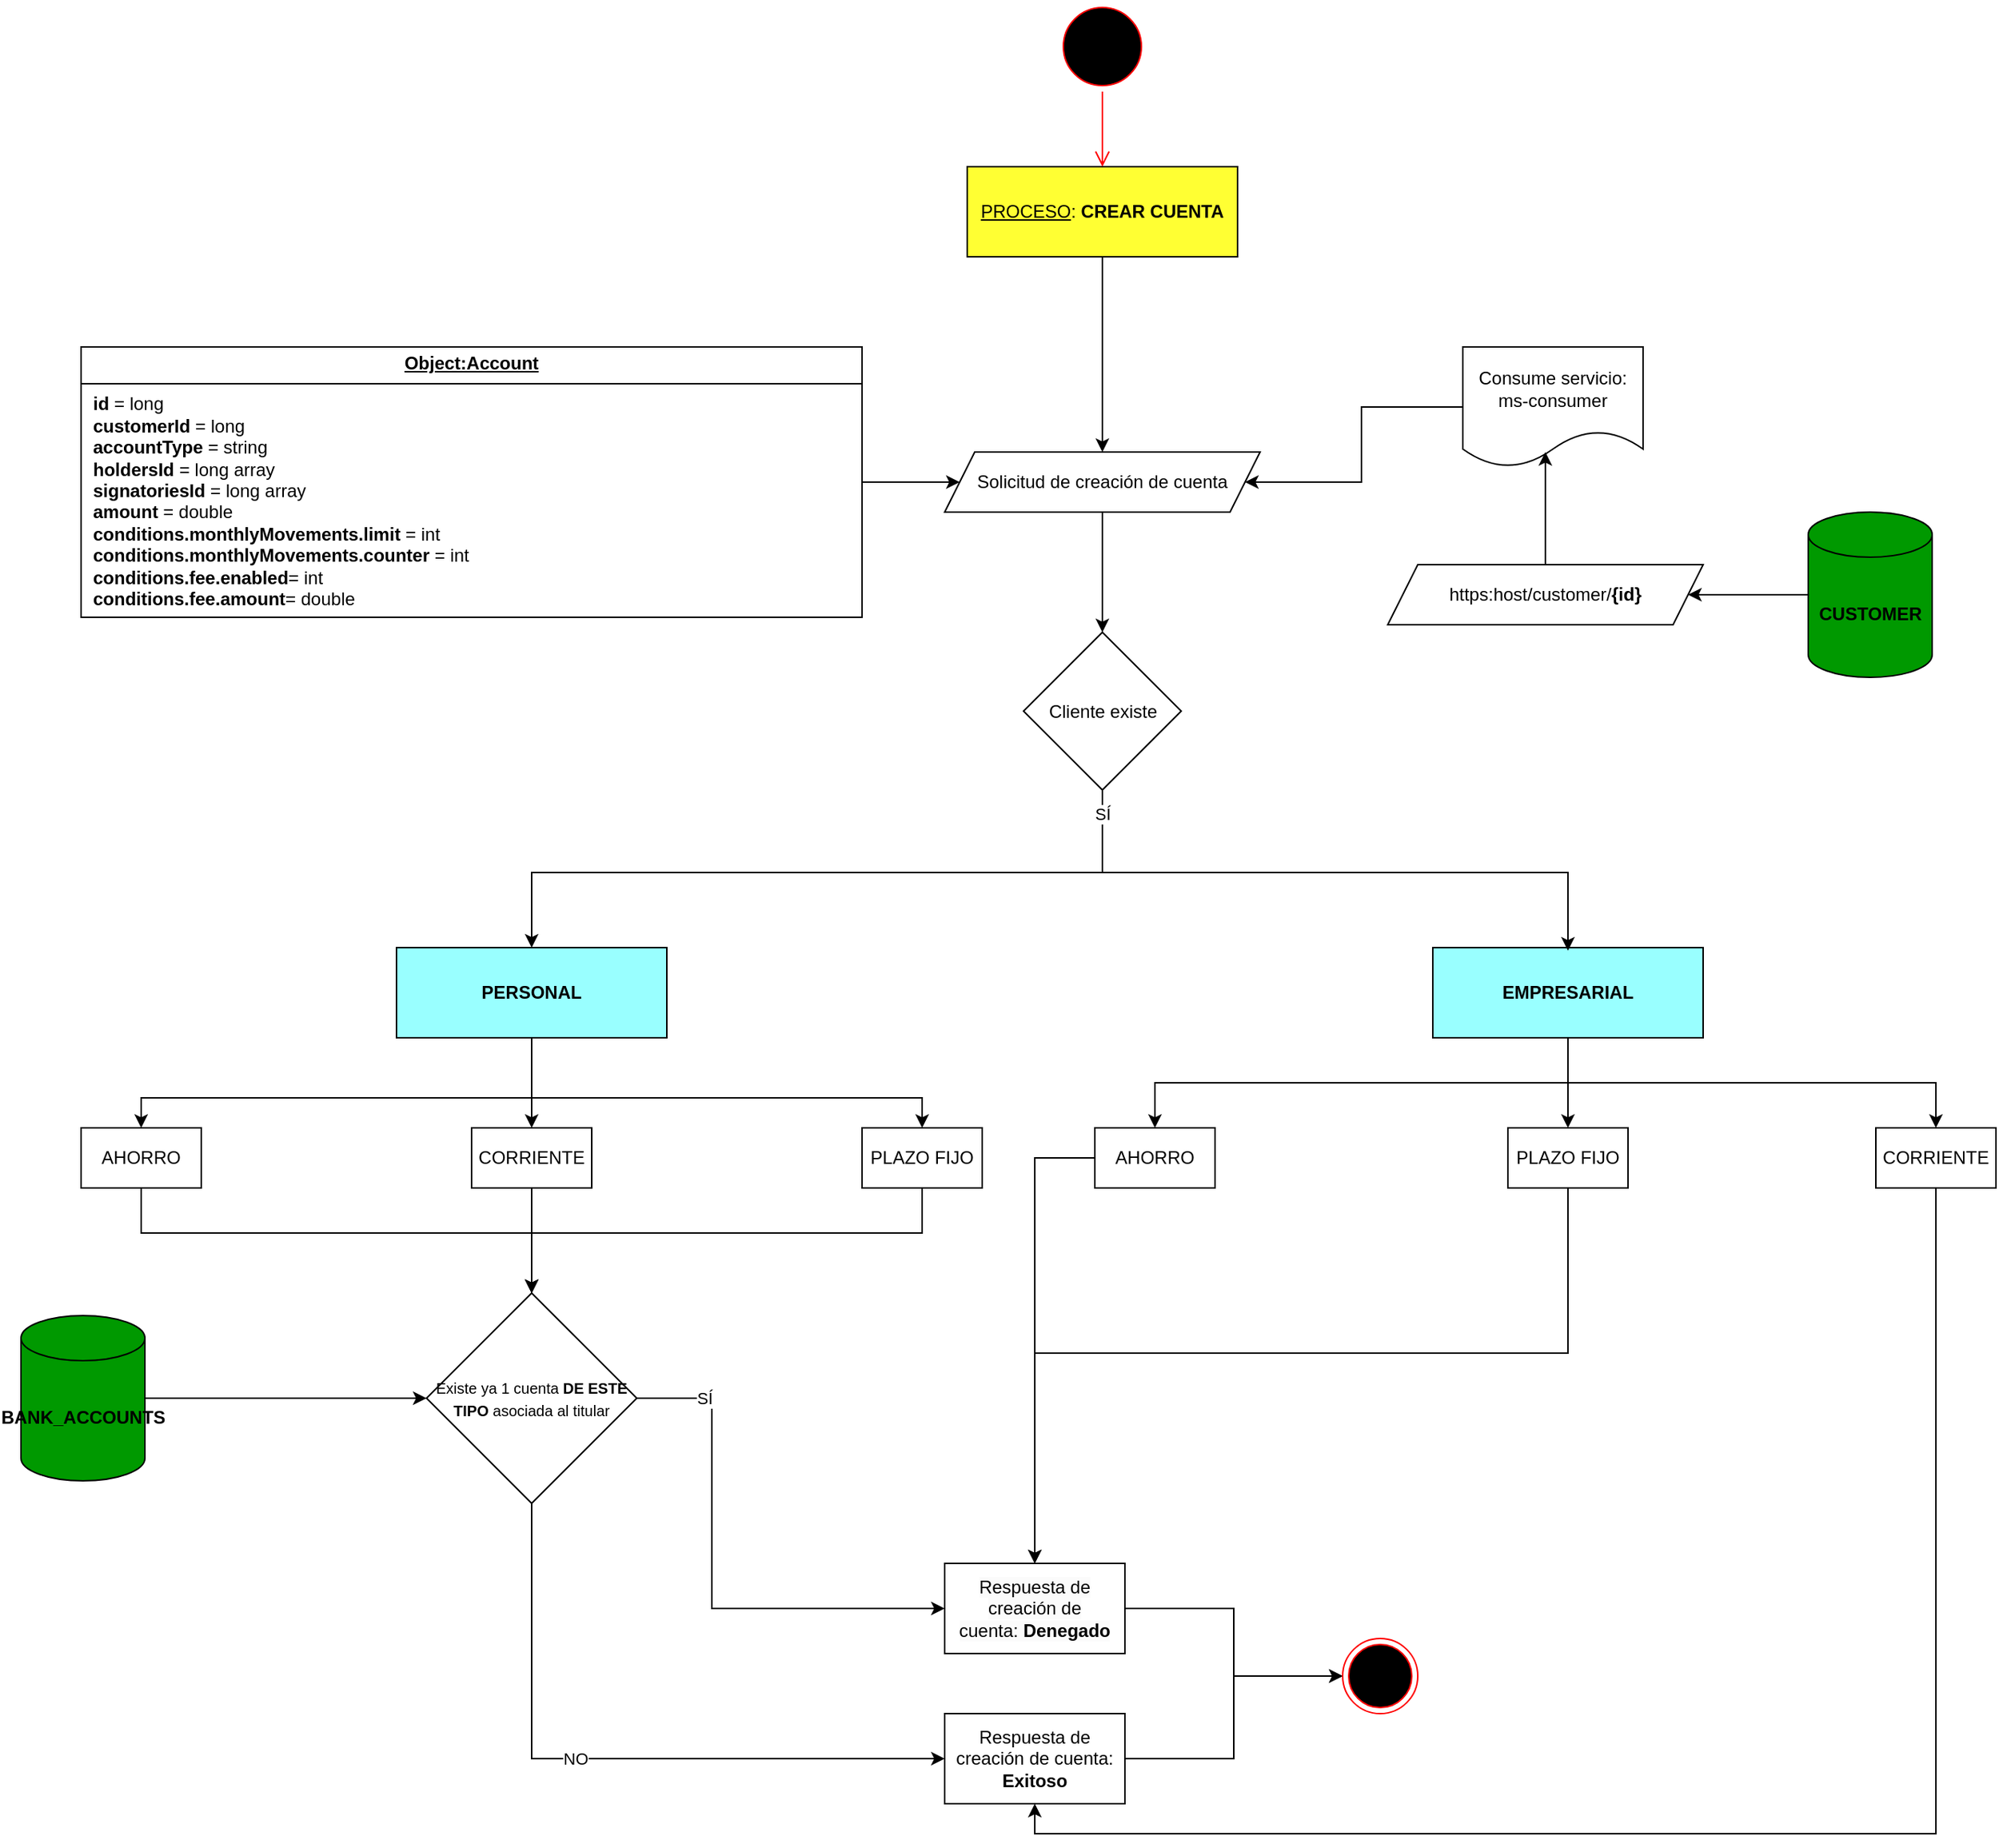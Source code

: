 <mxfile version="24.4.4" type="device">
  <diagram name="Page-1" id="L43IKt63solKVQ7qY9LO">
    <mxGraphModel dx="2444" dy="1843" grid="1" gridSize="10" guides="1" tooltips="1" connect="1" arrows="1" fold="1" page="1" pageScale="1" pageWidth="850" pageHeight="1100" math="0" shadow="0">
      <root>
        <mxCell id="0" />
        <mxCell id="1" parent="0" />
        <mxCell id="Bhmwx9g02cNJalvkNO_Q-17" style="edgeStyle=orthogonalEdgeStyle;rounded=0;orthogonalLoop=1;jettySize=auto;html=1;entryX=0.5;entryY=0;entryDx=0;entryDy=0;" edge="1" parent="1" source="Bhmwx9g02cNJalvkNO_Q-2" target="Bhmwx9g02cNJalvkNO_Q-20">
          <mxGeometry relative="1" as="geometry">
            <mxPoint x="130" y="250" as="targetPoint" />
          </mxGeometry>
        </mxCell>
        <mxCell id="Bhmwx9g02cNJalvkNO_Q-49" style="edgeStyle=orthogonalEdgeStyle;rounded=0;orthogonalLoop=1;jettySize=auto;html=1;entryX=0.5;entryY=0;entryDx=0;entryDy=0;" edge="1" parent="1" source="Bhmwx9g02cNJalvkNO_Q-2" target="Bhmwx9g02cNJalvkNO_Q-19">
          <mxGeometry relative="1" as="geometry">
            <Array as="points">
              <mxPoint x="30" y="130" />
              <mxPoint x="290" y="130" />
            </Array>
          </mxGeometry>
        </mxCell>
        <mxCell id="Bhmwx9g02cNJalvkNO_Q-55" style="edgeStyle=orthogonalEdgeStyle;rounded=0;orthogonalLoop=1;jettySize=auto;html=1;entryX=0.5;entryY=0;entryDx=0;entryDy=0;" edge="1" parent="1" source="Bhmwx9g02cNJalvkNO_Q-2" target="Bhmwx9g02cNJalvkNO_Q-13">
          <mxGeometry relative="1" as="geometry">
            <Array as="points">
              <mxPoint x="30" y="130" />
              <mxPoint x="-230" y="130" />
            </Array>
          </mxGeometry>
        </mxCell>
        <mxCell id="Bhmwx9g02cNJalvkNO_Q-2" value="&lt;b style=&quot;&quot;&gt;PERSONAL&lt;/b&gt;" style="whiteSpace=wrap;html=1;fillColor=#99FFFF;" vertex="1" parent="1">
          <mxGeometry x="-60" y="30" width="180" height="60" as="geometry" />
        </mxCell>
        <mxCell id="Bhmwx9g02cNJalvkNO_Q-88" style="edgeStyle=orthogonalEdgeStyle;rounded=0;orthogonalLoop=1;jettySize=auto;html=1;exitX=0;exitY=0.5;exitDx=0;exitDy=0;entryX=1;entryY=0.5;entryDx=0;entryDy=0;" edge="1" parent="1" source="Bhmwx9g02cNJalvkNO_Q-11" target="Bhmwx9g02cNJalvkNO_Q-78">
          <mxGeometry relative="1" as="geometry" />
        </mxCell>
        <mxCell id="Bhmwx9g02cNJalvkNO_Q-11" value="Consume servicio: ms-consumer" style="shape=document;whiteSpace=wrap;html=1;boundedLbl=1;" vertex="1" parent="1">
          <mxGeometry x="650" y="-370" width="120" height="80" as="geometry" />
        </mxCell>
        <mxCell id="Bhmwx9g02cNJalvkNO_Q-56" style="edgeStyle=orthogonalEdgeStyle;rounded=0;orthogonalLoop=1;jettySize=auto;html=1;entryX=0.5;entryY=0;entryDx=0;entryDy=0;" edge="1" parent="1" source="Bhmwx9g02cNJalvkNO_Q-13" target="Bhmwx9g02cNJalvkNO_Q-27">
          <mxGeometry relative="1" as="geometry">
            <Array as="points">
              <mxPoint x="-230" y="220" />
              <mxPoint x="30" y="220" />
            </Array>
          </mxGeometry>
        </mxCell>
        <mxCell id="Bhmwx9g02cNJalvkNO_Q-13" value="AHORRO" style="whiteSpace=wrap;html=1;fillColor=default;" vertex="1" parent="1">
          <mxGeometry x="-270" y="150" width="80" height="40" as="geometry" />
        </mxCell>
        <mxCell id="Bhmwx9g02cNJalvkNO_Q-53" style="edgeStyle=orthogonalEdgeStyle;rounded=0;orthogonalLoop=1;jettySize=auto;html=1;entryX=0.5;entryY=0;entryDx=0;entryDy=0;" edge="1" parent="1" source="Bhmwx9g02cNJalvkNO_Q-19" target="Bhmwx9g02cNJalvkNO_Q-27">
          <mxGeometry relative="1" as="geometry">
            <Array as="points">
              <mxPoint x="290" y="220" />
              <mxPoint x="30" y="220" />
            </Array>
          </mxGeometry>
        </mxCell>
        <mxCell id="Bhmwx9g02cNJalvkNO_Q-19" value="PLAZO FIJO" style="whiteSpace=wrap;html=1;fillColor=default;" vertex="1" parent="1">
          <mxGeometry x="250" y="150" width="80" height="40" as="geometry" />
        </mxCell>
        <mxCell id="Bhmwx9g02cNJalvkNO_Q-52" style="edgeStyle=orthogonalEdgeStyle;rounded=0;orthogonalLoop=1;jettySize=auto;html=1;entryX=0.5;entryY=0;entryDx=0;entryDy=0;" edge="1" parent="1" source="Bhmwx9g02cNJalvkNO_Q-20" target="Bhmwx9g02cNJalvkNO_Q-27">
          <mxGeometry relative="1" as="geometry" />
        </mxCell>
        <mxCell id="Bhmwx9g02cNJalvkNO_Q-20" value="CORRIENTE" style="whiteSpace=wrap;html=1;fillColor=default;" vertex="1" parent="1">
          <mxGeometry x="-10" y="150" width="80" height="40" as="geometry" />
        </mxCell>
        <mxCell id="Bhmwx9g02cNJalvkNO_Q-54" style="edgeStyle=orthogonalEdgeStyle;rounded=0;orthogonalLoop=1;jettySize=auto;html=1;entryX=0;entryY=0.5;entryDx=0;entryDy=0;" edge="1" parent="1" source="Bhmwx9g02cNJalvkNO_Q-23" target="Bhmwx9g02cNJalvkNO_Q-27">
          <mxGeometry relative="1" as="geometry" />
        </mxCell>
        <mxCell id="Bhmwx9g02cNJalvkNO_Q-23" value="&lt;b&gt;BANK_ACCOUNTS&lt;/b&gt;" style="shape=cylinder3;whiteSpace=wrap;html=1;boundedLbl=1;backgroundOutline=1;size=15;fillColor=#009900;" vertex="1" parent="1">
          <mxGeometry x="-310" y="275" width="82.5" height="110" as="geometry" />
        </mxCell>
        <mxCell id="Bhmwx9g02cNJalvkNO_Q-33" value="NO" style="edgeStyle=orthogonalEdgeStyle;rounded=0;orthogonalLoop=1;jettySize=auto;html=1;exitX=0.5;exitY=1;exitDx=0;exitDy=0;entryX=0;entryY=0.5;entryDx=0;entryDy=0;" edge="1" parent="1" source="Bhmwx9g02cNJalvkNO_Q-27" target="Bhmwx9g02cNJalvkNO_Q-31">
          <mxGeometry x="-0.106" relative="1" as="geometry">
            <mxPoint x="20" y="650" as="targetPoint" />
            <Array as="points">
              <mxPoint x="30" y="570" />
            </Array>
            <mxPoint as="offset" />
          </mxGeometry>
        </mxCell>
        <mxCell id="Bhmwx9g02cNJalvkNO_Q-58" value="" style="edgeStyle=orthogonalEdgeStyle;rounded=0;orthogonalLoop=1;jettySize=auto;html=1;" edge="1" parent="1" source="Bhmwx9g02cNJalvkNO_Q-27" target="Bhmwx9g02cNJalvkNO_Q-57">
          <mxGeometry relative="1" as="geometry">
            <Array as="points">
              <mxPoint x="150" y="330" />
            </Array>
          </mxGeometry>
        </mxCell>
        <mxCell id="Bhmwx9g02cNJalvkNO_Q-59" value="SÍ" style="edgeLabel;html=1;align=center;verticalAlign=middle;resizable=0;points=[];" vertex="1" connectable="0" parent="Bhmwx9g02cNJalvkNO_Q-58">
          <mxGeometry x="-0.742" relative="1" as="geometry">
            <mxPoint as="offset" />
          </mxGeometry>
        </mxCell>
        <mxCell id="Bhmwx9g02cNJalvkNO_Q-27" value="&lt;font style=&quot;font-size: 10px;&quot;&gt;Existe ya 1 cuenta &lt;b&gt;DE ESTE TIPO&amp;nbsp;&lt;/b&gt;asociada al titular&lt;/font&gt;" style="rhombus;whiteSpace=wrap;html=1;" vertex="1" parent="1">
          <mxGeometry x="-40" y="260" width="140" height="140" as="geometry" />
        </mxCell>
        <mxCell id="Bhmwx9g02cNJalvkNO_Q-100" style="edgeStyle=orthogonalEdgeStyle;rounded=0;orthogonalLoop=1;jettySize=auto;html=1;entryX=0;entryY=0.5;entryDx=0;entryDy=0;" edge="1" parent="1" source="Bhmwx9g02cNJalvkNO_Q-31" target="Bhmwx9g02cNJalvkNO_Q-80">
          <mxGeometry relative="1" as="geometry" />
        </mxCell>
        <mxCell id="Bhmwx9g02cNJalvkNO_Q-31" value="Respuesta de creación de cuenta: &lt;b&gt;Exitoso&lt;/b&gt;" style="whiteSpace=wrap;html=1;" vertex="1" parent="1">
          <mxGeometry x="305" y="540" width="120" height="60" as="geometry" />
        </mxCell>
        <mxCell id="Bhmwx9g02cNJalvkNO_Q-83" value="" style="edgeStyle=orthogonalEdgeStyle;rounded=0;orthogonalLoop=1;jettySize=auto;html=1;" edge="1" parent="1" source="Bhmwx9g02cNJalvkNO_Q-40" target="Bhmwx9g02cNJalvkNO_Q-78">
          <mxGeometry relative="1" as="geometry" />
        </mxCell>
        <mxCell id="Bhmwx9g02cNJalvkNO_Q-40" value="&lt;u&gt;PROCESO&lt;/u&gt;:&lt;b&gt; CREAR CUENTA&lt;/b&gt;" style="whiteSpace=wrap;html=1;fillColor=#FFFF33;" vertex="1" parent="1">
          <mxGeometry x="320" y="-490" width="180" height="60" as="geometry" />
        </mxCell>
        <mxCell id="Bhmwx9g02cNJalvkNO_Q-92" style="edgeStyle=orthogonalEdgeStyle;rounded=0;orthogonalLoop=1;jettySize=auto;html=1;entryX=0.5;entryY=0;entryDx=0;entryDy=0;" edge="1" parent="1" source="Bhmwx9g02cNJalvkNO_Q-42" target="Bhmwx9g02cNJalvkNO_Q-91">
          <mxGeometry relative="1" as="geometry" />
        </mxCell>
        <mxCell id="Bhmwx9g02cNJalvkNO_Q-93" style="edgeStyle=orthogonalEdgeStyle;rounded=0;orthogonalLoop=1;jettySize=auto;html=1;entryX=0.5;entryY=0;entryDx=0;entryDy=0;" edge="1" parent="1" source="Bhmwx9g02cNJalvkNO_Q-42" target="Bhmwx9g02cNJalvkNO_Q-89">
          <mxGeometry relative="1" as="geometry">
            <Array as="points">
              <mxPoint x="720" y="120" />
              <mxPoint x="445" y="120" />
            </Array>
          </mxGeometry>
        </mxCell>
        <mxCell id="Bhmwx9g02cNJalvkNO_Q-94" style="edgeStyle=orthogonalEdgeStyle;rounded=0;orthogonalLoop=1;jettySize=auto;html=1;" edge="1" parent="1" source="Bhmwx9g02cNJalvkNO_Q-42" target="Bhmwx9g02cNJalvkNO_Q-90">
          <mxGeometry relative="1" as="geometry">
            <Array as="points">
              <mxPoint x="720" y="120" />
              <mxPoint x="965" y="120" />
            </Array>
          </mxGeometry>
        </mxCell>
        <mxCell id="Bhmwx9g02cNJalvkNO_Q-42" value="&lt;b style=&quot;&quot;&gt;EMPRESARIAL&lt;/b&gt;" style="whiteSpace=wrap;html=1;fillColor=#99FFFF;" vertex="1" parent="1">
          <mxGeometry x="630" y="30" width="180" height="60" as="geometry" />
        </mxCell>
        <mxCell id="Bhmwx9g02cNJalvkNO_Q-98" style="edgeStyle=orthogonalEdgeStyle;rounded=0;orthogonalLoop=1;jettySize=auto;html=1;entryX=0;entryY=0.5;entryDx=0;entryDy=0;" edge="1" parent="1" source="Bhmwx9g02cNJalvkNO_Q-57" target="Bhmwx9g02cNJalvkNO_Q-80">
          <mxGeometry relative="1" as="geometry" />
        </mxCell>
        <mxCell id="Bhmwx9g02cNJalvkNO_Q-57" value="&lt;br&gt;&lt;span style=&quot;color: rgb(0, 0, 0); font-family: Helvetica; font-size: 12px; font-style: normal; font-variant-ligatures: normal; font-variant-caps: normal; font-weight: 400; letter-spacing: normal; orphans: 2; text-align: center; text-indent: 0px; text-transform: none; widows: 2; word-spacing: 0px; -webkit-text-stroke-width: 0px; white-space: normal; background-color: rgb(251, 251, 251); text-decoration-thickness: initial; text-decoration-style: initial; text-decoration-color: initial; display: inline !important; float: none;&quot;&gt;Respuesta de creación de cuenta:&lt;span&gt;&amp;nbsp;&lt;/span&gt;&lt;/span&gt;&lt;b style=&quot;forced-color-adjust: none; color: rgb(0, 0, 0); font-family: Helvetica; font-size: 12px; font-style: normal; font-variant-ligatures: normal; font-variant-caps: normal; letter-spacing: normal; orphans: 2; text-align: center; text-indent: 0px; text-transform: none; widows: 2; word-spacing: 0px; -webkit-text-stroke-width: 0px; white-space: normal; background-color: rgb(251, 251, 251); text-decoration-thickness: initial; text-decoration-style: initial; text-decoration-color: initial;&quot;&gt;Denegado&lt;/b&gt;&lt;div&gt;&lt;br&gt;&lt;/div&gt;" style="whiteSpace=wrap;html=1;" vertex="1" parent="1">
          <mxGeometry x="305" y="440" width="120" height="60" as="geometry" />
        </mxCell>
        <mxCell id="Bhmwx9g02cNJalvkNO_Q-72" style="edgeStyle=orthogonalEdgeStyle;rounded=0;orthogonalLoop=1;jettySize=auto;html=1;entryX=0.5;entryY=0;entryDx=0;entryDy=0;" edge="1" parent="1" source="Bhmwx9g02cNJalvkNO_Q-69" target="Bhmwx9g02cNJalvkNO_Q-2">
          <mxGeometry relative="1" as="geometry">
            <Array as="points">
              <mxPoint x="410" y="-20" />
              <mxPoint x="30" y="-20" />
            </Array>
          </mxGeometry>
        </mxCell>
        <mxCell id="Bhmwx9g02cNJalvkNO_Q-69" value="Cliente existe" style="rhombus;whiteSpace=wrap;html=1;" vertex="1" parent="1">
          <mxGeometry x="357.5" y="-180" width="105" height="105" as="geometry" />
        </mxCell>
        <mxCell id="Bhmwx9g02cNJalvkNO_Q-73" style="edgeStyle=orthogonalEdgeStyle;rounded=0;orthogonalLoop=1;jettySize=auto;html=1;" edge="1" parent="1" source="Bhmwx9g02cNJalvkNO_Q-69">
          <mxGeometry relative="1" as="geometry">
            <mxPoint x="720" y="32" as="targetPoint" />
            <Array as="points">
              <mxPoint x="410" y="-20" />
              <mxPoint x="720" y="-20" />
              <mxPoint x="720" y="32" />
            </Array>
          </mxGeometry>
        </mxCell>
        <mxCell id="Bhmwx9g02cNJalvkNO_Q-74" value="SÍ" style="edgeLabel;html=1;align=center;verticalAlign=middle;resizable=0;points=[];" vertex="1" connectable="0" parent="Bhmwx9g02cNJalvkNO_Q-73">
          <mxGeometry x="-0.925" relative="1" as="geometry">
            <mxPoint as="offset" />
          </mxGeometry>
        </mxCell>
        <mxCell id="Bhmwx9g02cNJalvkNO_Q-107" style="edgeStyle=orthogonalEdgeStyle;rounded=0;orthogonalLoop=1;jettySize=auto;html=1;" edge="1" parent="1" source="Bhmwx9g02cNJalvkNO_Q-75" target="Bhmwx9g02cNJalvkNO_Q-77">
          <mxGeometry relative="1" as="geometry" />
        </mxCell>
        <mxCell id="Bhmwx9g02cNJalvkNO_Q-75" value="&lt;b&gt;CUSTOMER&lt;/b&gt;" style="shape=cylinder3;whiteSpace=wrap;html=1;boundedLbl=1;backgroundOutline=1;size=15;fillColor=#009900;" vertex="1" parent="1">
          <mxGeometry x="880" y="-260" width="82.5" height="110" as="geometry" />
        </mxCell>
        <mxCell id="Bhmwx9g02cNJalvkNO_Q-77" value="https:host/customer/&lt;b&gt;{id}&lt;/b&gt;" style="shape=parallelogram;perimeter=parallelogramPerimeter;whiteSpace=wrap;html=1;fixedSize=1;" vertex="1" parent="1">
          <mxGeometry x="600" y="-225" width="210" height="40" as="geometry" />
        </mxCell>
        <mxCell id="Bhmwx9g02cNJalvkNO_Q-85" style="edgeStyle=orthogonalEdgeStyle;rounded=0;orthogonalLoop=1;jettySize=auto;html=1;entryX=0.5;entryY=0;entryDx=0;entryDy=0;" edge="1" parent="1" source="Bhmwx9g02cNJalvkNO_Q-78" target="Bhmwx9g02cNJalvkNO_Q-69">
          <mxGeometry relative="1" as="geometry" />
        </mxCell>
        <mxCell id="Bhmwx9g02cNJalvkNO_Q-78" value="Solicitud de creación de cuenta" style="shape=parallelogram;perimeter=parallelogramPerimeter;whiteSpace=wrap;html=1;fixedSize=1;" vertex="1" parent="1">
          <mxGeometry x="305" y="-300" width="210" height="40" as="geometry" />
        </mxCell>
        <mxCell id="Bhmwx9g02cNJalvkNO_Q-84" style="edgeStyle=orthogonalEdgeStyle;rounded=0;orthogonalLoop=1;jettySize=auto;html=1;entryX=0;entryY=0.5;entryDx=0;entryDy=0;" edge="1" parent="1" source="Bhmwx9g02cNJalvkNO_Q-79" target="Bhmwx9g02cNJalvkNO_Q-78">
          <mxGeometry relative="1" as="geometry" />
        </mxCell>
        <mxCell id="Bhmwx9g02cNJalvkNO_Q-79" value="&lt;p style=&quot;margin:0px;margin-top:4px;text-align:center;text-decoration:underline;&quot;&gt;&lt;b&gt;Object:Account&lt;/b&gt;&lt;/p&gt;&lt;hr size=&quot;1&quot; style=&quot;border-style:solid;&quot;&gt;&lt;p style=&quot;margin:0px;margin-left:8px;&quot;&gt;&lt;b&gt;id &lt;/b&gt;= long&lt;br&gt;&lt;b&gt;customerId &lt;/b&gt;= long&lt;br&gt;&lt;b&gt;accountType &lt;/b&gt;= string&lt;/p&gt;&lt;p style=&quot;margin:0px;margin-left:8px;&quot;&gt;&lt;b&gt;holdersId&amp;nbsp;&lt;/b&gt;= long array&lt;br&gt;&lt;/p&gt;&lt;p style=&quot;margin:0px;margin-left:8px;&quot;&gt;&lt;b&gt;signatoriesId&amp;nbsp;&lt;/b&gt;= long&amp;nbsp;&lt;span style=&quot;background-color: initial;&quot;&gt;array&lt;/span&gt;&lt;br&gt;&lt;/p&gt;&lt;p style=&quot;margin:0px;margin-left:8px;&quot;&gt;&lt;b&gt;amount&amp;nbsp;&lt;/b&gt;= double&lt;span style=&quot;background-color: initial;&quot;&gt;&lt;br&gt;&lt;/span&gt;&lt;/p&gt;&lt;p style=&quot;margin:0px;margin-left:8px;&quot;&gt;&lt;span style=&quot;background-color: initial;&quot;&gt;&lt;b&gt;conditions.&lt;/b&gt;&lt;/span&gt;&lt;span style=&quot;background-color: initial;&quot;&gt;&lt;b&gt;monthlyMovements.&lt;/b&gt;&lt;/span&gt;&lt;span style=&quot;background-color: initial;&quot;&gt;&lt;b&gt;limit&amp;nbsp;&lt;/b&gt;&lt;/span&gt;&lt;span style=&quot;background-color: initial;&quot;&gt;= int&lt;/span&gt;&lt;/p&gt;&lt;p style=&quot;margin:0px;margin-left:8px;&quot;&gt;&lt;span style=&quot;background-color: initial;&quot;&gt;&lt;b&gt;conditions.&lt;/b&gt;&lt;/span&gt;&lt;span style=&quot;background-color: initial;&quot;&gt;&lt;b&gt;monthlyMovements.&lt;/b&gt;&lt;/span&gt;&lt;span style=&quot;background-color: initial;&quot;&gt;&lt;b&gt;counter&amp;nbsp;&lt;/b&gt;= int&lt;/span&gt;&lt;br&gt;&lt;/p&gt;&lt;p style=&quot;margin:0px;margin-left:8px;&quot;&gt;&lt;span style=&quot;background-color: initial;&quot;&gt;&lt;b&gt;conditions.&lt;/b&gt;&lt;/span&gt;&lt;span style=&quot;background-color: initial;&quot;&gt;&lt;b&gt;fee.&lt;/b&gt;&lt;/span&gt;&lt;span style=&quot;background-color: initial;&quot;&gt;&lt;b&gt;enabled&lt;/b&gt;= int&lt;/span&gt;&lt;span style=&quot;background-color: initial;&quot;&gt;&lt;br&gt;&lt;/span&gt;&lt;/p&gt;&lt;p style=&quot;margin:0px;margin-left:8px;&quot;&gt;&lt;span style=&quot;background-color: initial;&quot;&gt;&lt;b&gt;conditions.&lt;/b&gt;&lt;/span&gt;&lt;span style=&quot;background-color: initial;&quot;&gt;&lt;b&gt;fee.&lt;/b&gt;&lt;/span&gt;&lt;span style=&quot;background-color: initial;&quot;&gt;&lt;b&gt;amount&lt;/b&gt;= double&lt;/span&gt;&lt;/p&gt;" style="verticalAlign=top;align=left;overflow=fill;html=1;whiteSpace=wrap;" vertex="1" parent="1">
          <mxGeometry x="-270" y="-370" width="520" height="180" as="geometry" />
        </mxCell>
        <mxCell id="Bhmwx9g02cNJalvkNO_Q-80" value="" style="ellipse;html=1;shape=endState;fillColor=#000000;strokeColor=#ff0000;" vertex="1" parent="1">
          <mxGeometry x="570" y="490" width="50" height="50" as="geometry" />
        </mxCell>
        <mxCell id="Bhmwx9g02cNJalvkNO_Q-81" value="" style="ellipse;html=1;shape=startState;fillColor=#000000;strokeColor=#ff0000;" vertex="1" parent="1">
          <mxGeometry x="380" y="-600" width="60" height="60" as="geometry" />
        </mxCell>
        <mxCell id="Bhmwx9g02cNJalvkNO_Q-82" value="" style="edgeStyle=orthogonalEdgeStyle;html=1;verticalAlign=bottom;endArrow=open;endSize=8;strokeColor=#ff0000;rounded=0;entryX=0.5;entryY=0;entryDx=0;entryDy=0;" edge="1" source="Bhmwx9g02cNJalvkNO_Q-81" parent="1" target="Bhmwx9g02cNJalvkNO_Q-40">
          <mxGeometry relative="1" as="geometry">
            <mxPoint x="535" y="-540" as="targetPoint" />
          </mxGeometry>
        </mxCell>
        <mxCell id="Bhmwx9g02cNJalvkNO_Q-87" style="edgeStyle=orthogonalEdgeStyle;rounded=0;orthogonalLoop=1;jettySize=auto;html=1;entryX=0.458;entryY=0.875;entryDx=0;entryDy=0;entryPerimeter=0;" edge="1" parent="1" source="Bhmwx9g02cNJalvkNO_Q-77" target="Bhmwx9g02cNJalvkNO_Q-11">
          <mxGeometry relative="1" as="geometry" />
        </mxCell>
        <mxCell id="Bhmwx9g02cNJalvkNO_Q-102" style="edgeStyle=orthogonalEdgeStyle;rounded=0;orthogonalLoop=1;jettySize=auto;html=1;entryX=0.5;entryY=0;entryDx=0;entryDy=0;" edge="1" parent="1" source="Bhmwx9g02cNJalvkNO_Q-89" target="Bhmwx9g02cNJalvkNO_Q-57">
          <mxGeometry relative="1" as="geometry">
            <Array as="points">
              <mxPoint x="365" y="170" />
            </Array>
          </mxGeometry>
        </mxCell>
        <mxCell id="Bhmwx9g02cNJalvkNO_Q-89" value="AHORRO" style="whiteSpace=wrap;html=1;fillColor=default;" vertex="1" parent="1">
          <mxGeometry x="405" y="150" width="80" height="40" as="geometry" />
        </mxCell>
        <mxCell id="Bhmwx9g02cNJalvkNO_Q-106" style="edgeStyle=orthogonalEdgeStyle;rounded=0;orthogonalLoop=1;jettySize=auto;html=1;entryX=0.5;entryY=1;entryDx=0;entryDy=0;" edge="1" parent="1" source="Bhmwx9g02cNJalvkNO_Q-90" target="Bhmwx9g02cNJalvkNO_Q-31">
          <mxGeometry relative="1" as="geometry">
            <Array as="points">
              <mxPoint x="965" y="620" />
              <mxPoint x="365" y="620" />
            </Array>
          </mxGeometry>
        </mxCell>
        <mxCell id="Bhmwx9g02cNJalvkNO_Q-90" value="CORRIENTE" style="whiteSpace=wrap;html=1;fillColor=default;" vertex="1" parent="1">
          <mxGeometry x="925" y="150" width="80" height="40" as="geometry" />
        </mxCell>
        <mxCell id="Bhmwx9g02cNJalvkNO_Q-105" style="edgeStyle=orthogonalEdgeStyle;rounded=0;orthogonalLoop=1;jettySize=auto;html=1;entryX=0.5;entryY=0;entryDx=0;entryDy=0;" edge="1" parent="1" source="Bhmwx9g02cNJalvkNO_Q-91" target="Bhmwx9g02cNJalvkNO_Q-57">
          <mxGeometry relative="1" as="geometry">
            <Array as="points">
              <mxPoint x="720" y="300" />
              <mxPoint x="365" y="300" />
            </Array>
          </mxGeometry>
        </mxCell>
        <mxCell id="Bhmwx9g02cNJalvkNO_Q-91" value="PLAZO FIJO" style="whiteSpace=wrap;html=1;fillColor=default;" vertex="1" parent="1">
          <mxGeometry x="680" y="150" width="80" height="40" as="geometry" />
        </mxCell>
      </root>
    </mxGraphModel>
  </diagram>
</mxfile>
